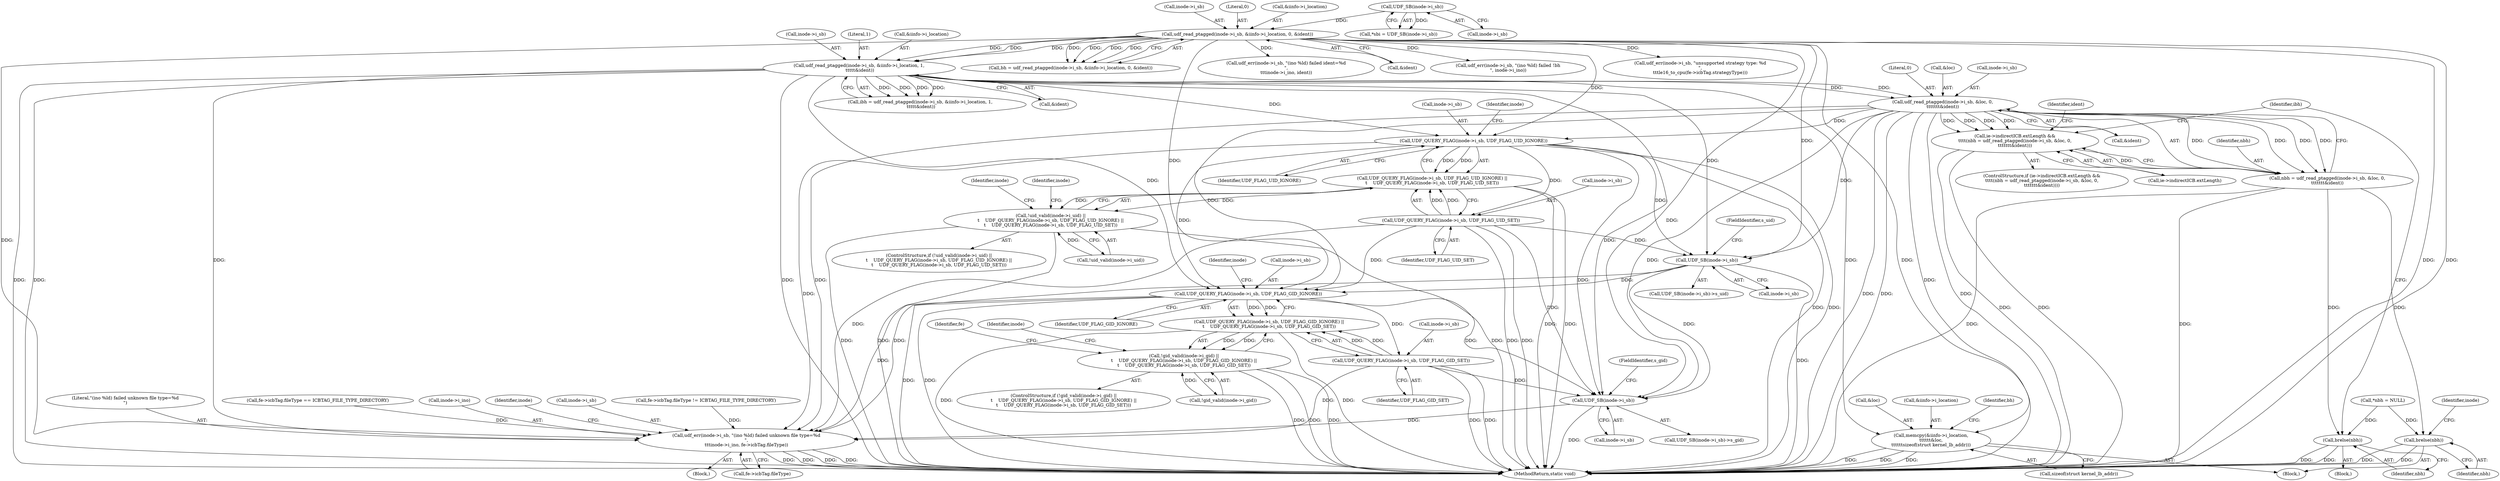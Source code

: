 digraph "0_linux_c03aa9f6e1f938618e6db2e23afef0574efeeb65@API" {
"1000256" [label="(Call,udf_read_ptagged(inode->i_sb, &loc, 0,\n\t\t\t\t\t\t\t&ident))"];
"1000208" [label="(Call,udf_read_ptagged(inode->i_sb, &iinfo->i_location, 1,\n \t\t\t\t\t&ident))"];
"1000128" [label="(Call,udf_read_ptagged(inode->i_sb, &iinfo->i_location, 0, &ident))"];
"1000121" [label="(Call,UDF_SB(inode->i_sb))"];
"1000248" [label="(Call,ie->indirectICB.extLength &&\n\t\t\t\t(nbh = udf_read_ptagged(inode->i_sb, &loc, 0,\n\t\t\t\t\t\t\t&ident)))"];
"1000254" [label="(Call,nbh = udf_read_ptagged(inode->i_sb, &loc, 0,\n\t\t\t\t\t\t\t&ident))"];
"1000288" [label="(Call,brelse(nbh))"];
"1000293" [label="(Call,brelse(nbh))"];
"1000275" [label="(Call,memcpy(&iinfo->i_location,\n\t\t\t\t\t\t&loc,\n\t\t\t\t\t\tsizeof(struct kernel_lb_addr)))"];
"1000585" [label="(Call,UDF_QUERY_FLAG(inode->i_sb, UDF_FLAG_UID_IGNORE))"];
"1000584" [label="(Call,UDF_QUERY_FLAG(inode->i_sb, UDF_FLAG_UID_IGNORE) ||\n\t    UDF_QUERY_FLAG(inode->i_sb, UDF_FLAG_UID_SET))"];
"1000578" [label="(Call,!uid_valid(inode->i_uid) ||\n\t    UDF_QUERY_FLAG(inode->i_sb, UDF_FLAG_UID_IGNORE) ||\n\t    UDF_QUERY_FLAG(inode->i_sb, UDF_FLAG_UID_SET))"];
"1000590" [label="(Call,UDF_QUERY_FLAG(inode->i_sb, UDF_FLAG_UID_SET))"];
"1000600" [label="(Call,UDF_SB(inode->i_sb))"];
"1000619" [label="(Call,UDF_QUERY_FLAG(inode->i_sb, UDF_FLAG_GID_IGNORE))"];
"1000618" [label="(Call,UDF_QUERY_FLAG(inode->i_sb, UDF_FLAG_GID_IGNORE) ||\n\t    UDF_QUERY_FLAG(inode->i_sb, UDF_FLAG_GID_SET))"];
"1000612" [label="(Call,!gid_valid(inode->i_gid) ||\n\t    UDF_QUERY_FLAG(inode->i_sb, UDF_FLAG_GID_IGNORE) ||\n\t    UDF_QUERY_FLAG(inode->i_sb, UDF_FLAG_GID_SET))"];
"1000624" [label="(Call,UDF_QUERY_FLAG(inode->i_sb, UDF_FLAG_GID_SET))"];
"1000634" [label="(Call,UDF_SB(inode->i_sb))"];
"1001098" [label="(Call,udf_err(inode->i_sb, \"(ino %ld) failed unknown file type=%d\n\",\n\t\t\tinode->i_ino, fe->icbTag.fileType))"];
"1000634" [label="(Call,UDF_SB(inode->i_sb))"];
"1000248" [label="(Call,ie->indirectICB.extLength &&\n\t\t\t\t(nbh = udf_read_ptagged(inode->i_sb, &loc, 0,\n\t\t\t\t\t\t\t&ident)))"];
"1000296" [label="(Identifier,ibh)"];
"1000257" [label="(Call,inode->i_sb)"];
"1000262" [label="(Literal,0)"];
"1000644" [label="(Identifier,fe)"];
"1000594" [label="(Identifier,UDF_FLAG_UID_SET)"];
"1000126" [label="(Call,bh = udf_read_ptagged(inode->i_sb, &iinfo->i_location, 0, &ident))"];
"1000663" [label="(Call,fe->icbTag.fileType == ICBTAG_FILE_TYPE_DIRECTORY)"];
"1000280" [label="(Call,&loc)"];
"1000129" [label="(Call,inode->i_sb)"];
"1000282" [label="(Call,sizeof(struct kernel_lb_addr))"];
"1000263" [label="(Call,&ident)"];
"1000599" [label="(Call,UDF_SB(inode->i_sb)->s_uid)"];
"1000604" [label="(FieldIdentifier,s_uid)"];
"1000611" [label="(ControlStructure,if (!gid_valid(inode->i_gid) ||\n\t    UDF_QUERY_FLAG(inode->i_sb, UDF_FLAG_GID_IGNORE) ||\n\t    UDF_QUERY_FLAG(inode->i_sb, UDF_FLAG_GID_SET)))"];
"1000122" [label="(Call,inode->i_sb)"];
"1000269" [label="(Identifier,ident)"];
"1000276" [label="(Call,&iinfo->i_location)"];
"1000620" [label="(Call,inode->i_sb)"];
"1001103" [label="(Call,inode->i_ino)"];
"1000591" [label="(Call,inode->i_sb)"];
"1001106" [label="(Call,fe->icbTag.fileType)"];
"1000136" [label="(Literal,0)"];
"1000631" [label="(Identifier,inode)"];
"1000167" [label="(Call,udf_err(inode->i_sb, \"(ino %ld) failed ident=%d\n\",\n\t\t\tinode->i_ino, ident))"];
"1000206" [label="(Call,ibh = udf_read_ptagged(inode->i_sb, &iinfo->i_location, 1,\n \t\t\t\t\t&ident))"];
"1000255" [label="(Identifier,nbh)"];
"1000291" [label="(Identifier,inode)"];
"1000635" [label="(Call,inode->i_sb)"];
"1000586" [label="(Call,inode->i_sb)"];
"1000612" [label="(Call,!gid_valid(inode->i_gid) ||\n\t    UDF_QUERY_FLAG(inode->i_sb, UDF_FLAG_GID_IGNORE) ||\n\t    UDF_QUERY_FLAG(inode->i_sb, UDF_FLAG_GID_SET))"];
"1000260" [label="(Call,&loc)"];
"1000577" [label="(ControlStructure,if (!uid_valid(inode->i_uid) ||\n\t    UDF_QUERY_FLAG(inode->i_sb, UDF_FLAG_UID_IGNORE) ||\n\t    UDF_QUERY_FLAG(inode->i_sb, UDF_FLAG_UID_SET)))"];
"1001112" [label="(Identifier,inode)"];
"1000119" [label="(Call,*sbi = UDF_SB(inode->i_sb))"];
"1000217" [label="(Call,&ident)"];
"1000249" [label="(Call,ie->indirectICB.extLength)"];
"1001099" [label="(Call,inode->i_sb)"];
"1000289" [label="(Identifier,nbh)"];
"1001098" [label="(Call,udf_err(inode->i_sb, \"(ino %ld) failed unknown file type=%d\n\",\n\t\t\tinode->i_ino, fe->icbTag.fileType))"];
"1000626" [label="(Identifier,inode)"];
"1000628" [label="(Identifier,UDF_FLAG_GID_SET)"];
"1000641" [label="(Call,fe->icbTag.fileType != ICBTAG_FILE_TYPE_DIRECTORY)"];
"1000589" [label="(Identifier,UDF_FLAG_UID_IGNORE)"];
"1000137" [label="(Call,&ident)"];
"1000623" [label="(Identifier,UDF_FLAG_GID_IGNORE)"];
"1001156" [label="(MethodReturn,static void)"];
"1000590" [label="(Call,UDF_QUERY_FLAG(inode->i_sb, UDF_FLAG_UID_SET))"];
"1000285" [label="(Identifier,bh)"];
"1000256" [label="(Call,udf_read_ptagged(inode->i_sb, &loc, 0,\n\t\t\t\t\t\t\t&ident))"];
"1000208" [label="(Call,udf_read_ptagged(inode->i_sb, &iinfo->i_location, 1,\n \t\t\t\t\t&ident))"];
"1000254" [label="(Call,nbh = udf_read_ptagged(inode->i_sb, &loc, 0,\n\t\t\t\t\t\t\t&ident))"];
"1000597" [label="(Identifier,inode)"];
"1000209" [label="(Call,inode->i_sb)"];
"1000121" [label="(Call,UDF_SB(inode->i_sb))"];
"1000606" [label="(Identifier,inode)"];
"1000579" [label="(Call,!uid_valid(inode->i_uid))"];
"1000584" [label="(Call,UDF_QUERY_FLAG(inode->i_sb, UDF_FLAG_UID_IGNORE) ||\n\t    UDF_QUERY_FLAG(inode->i_sb, UDF_FLAG_UID_SET))"];
"1000275" [label="(Call,memcpy(&iinfo->i_location,\n\t\t\t\t\t\t&loc,\n\t\t\t\t\t\tsizeof(struct kernel_lb_addr)))"];
"1000601" [label="(Call,inode->i_sb)"];
"1000592" [label="(Identifier,inode)"];
"1000638" [label="(FieldIdentifier,s_gid)"];
"1000624" [label="(Call,UDF_QUERY_FLAG(inode->i_sb, UDF_FLAG_GID_SET))"];
"1000578" [label="(Call,!uid_valid(inode->i_uid) ||\n\t    UDF_QUERY_FLAG(inode->i_sb, UDF_FLAG_UID_IGNORE) ||\n\t    UDF_QUERY_FLAG(inode->i_sb, UDF_FLAG_UID_SET))"];
"1000216" [label="(Literal,1)"];
"1000585" [label="(Call,UDF_QUERY_FLAG(inode->i_sb, UDF_FLAG_UID_IGNORE))"];
"1000600" [label="(Call,UDF_SB(inode->i_sb))"];
"1000961" [label="(Block,)"];
"1000613" [label="(Call,!gid_valid(inode->i_gid))"];
"1000143" [label="(Call,udf_err(inode->i_sb, \"(ino %ld) failed !bh\n\", inode->i_ino))"];
"1000625" [label="(Call,inode->i_sb)"];
"1000132" [label="(Call,&iinfo->i_location)"];
"1000633" [label="(Call,UDF_SB(inode->i_sb)->s_gid)"];
"1000265" [label="(Block,)"];
"1000274" [label="(Block,)"];
"1000227" [label="(Call,*nbh = NULL)"];
"1000294" [label="(Identifier,nbh)"];
"1000293" [label="(Call,brelse(nbh))"];
"1000288" [label="(Call,brelse(nbh))"];
"1000212" [label="(Call,&iinfo->i_location)"];
"1000308" [label="(Call,udf_err(inode->i_sb, \"unsupported strategy type: %d\n\",\n\t\t\tle16_to_cpu(fe->icbTag.strategyType)))"];
"1001102" [label="(Literal,\"(ino %ld) failed unknown file type=%d\n\")"];
"1000128" [label="(Call,udf_read_ptagged(inode->i_sb, &iinfo->i_location, 0, &ident))"];
"1000619" [label="(Call,UDF_QUERY_FLAG(inode->i_sb, UDF_FLAG_GID_IGNORE))"];
"1000618" [label="(Call,UDF_QUERY_FLAG(inode->i_sb, UDF_FLAG_GID_IGNORE) ||\n\t    UDF_QUERY_FLAG(inode->i_sb, UDF_FLAG_GID_SET))"];
"1000247" [label="(ControlStructure,if (ie->indirectICB.extLength &&\n\t\t\t\t(nbh = udf_read_ptagged(inode->i_sb, &loc, 0,\n\t\t\t\t\t\t\t&ident))))"];
"1000256" -> "1000254"  [label="AST: "];
"1000256" -> "1000263"  [label="CFG: "];
"1000257" -> "1000256"  [label="AST: "];
"1000260" -> "1000256"  [label="AST: "];
"1000262" -> "1000256"  [label="AST: "];
"1000263" -> "1000256"  [label="AST: "];
"1000254" -> "1000256"  [label="CFG: "];
"1000256" -> "1001156"  [label="DDG: "];
"1000256" -> "1001156"  [label="DDG: "];
"1000256" -> "1001156"  [label="DDG: "];
"1000256" -> "1000248"  [label="DDG: "];
"1000256" -> "1000248"  [label="DDG: "];
"1000256" -> "1000248"  [label="DDG: "];
"1000256" -> "1000248"  [label="DDG: "];
"1000256" -> "1000254"  [label="DDG: "];
"1000256" -> "1000254"  [label="DDG: "];
"1000256" -> "1000254"  [label="DDG: "];
"1000256" -> "1000254"  [label="DDG: "];
"1000208" -> "1000256"  [label="DDG: "];
"1000208" -> "1000256"  [label="DDG: "];
"1000256" -> "1000275"  [label="DDG: "];
"1000256" -> "1000585"  [label="DDG: "];
"1000256" -> "1000600"  [label="DDG: "];
"1000256" -> "1000619"  [label="DDG: "];
"1000256" -> "1000634"  [label="DDG: "];
"1000256" -> "1001098"  [label="DDG: "];
"1000208" -> "1000206"  [label="AST: "];
"1000208" -> "1000217"  [label="CFG: "];
"1000209" -> "1000208"  [label="AST: "];
"1000212" -> "1000208"  [label="AST: "];
"1000216" -> "1000208"  [label="AST: "];
"1000217" -> "1000208"  [label="AST: "];
"1000206" -> "1000208"  [label="CFG: "];
"1000208" -> "1001156"  [label="DDG: "];
"1000208" -> "1001156"  [label="DDG: "];
"1000208" -> "1001156"  [label="DDG: "];
"1000208" -> "1000206"  [label="DDG: "];
"1000208" -> "1000206"  [label="DDG: "];
"1000208" -> "1000206"  [label="DDG: "];
"1000208" -> "1000206"  [label="DDG: "];
"1000128" -> "1000208"  [label="DDG: "];
"1000128" -> "1000208"  [label="DDG: "];
"1000128" -> "1000208"  [label="DDG: "];
"1000208" -> "1000275"  [label="DDG: "];
"1000208" -> "1000585"  [label="DDG: "];
"1000208" -> "1000600"  [label="DDG: "];
"1000208" -> "1000619"  [label="DDG: "];
"1000208" -> "1000634"  [label="DDG: "];
"1000208" -> "1001098"  [label="DDG: "];
"1000128" -> "1000126"  [label="AST: "];
"1000128" -> "1000137"  [label="CFG: "];
"1000129" -> "1000128"  [label="AST: "];
"1000132" -> "1000128"  [label="AST: "];
"1000136" -> "1000128"  [label="AST: "];
"1000137" -> "1000128"  [label="AST: "];
"1000126" -> "1000128"  [label="CFG: "];
"1000128" -> "1001156"  [label="DDG: "];
"1000128" -> "1001156"  [label="DDG: "];
"1000128" -> "1001156"  [label="DDG: "];
"1000128" -> "1000126"  [label="DDG: "];
"1000128" -> "1000126"  [label="DDG: "];
"1000128" -> "1000126"  [label="DDG: "];
"1000128" -> "1000126"  [label="DDG: "];
"1000121" -> "1000128"  [label="DDG: "];
"1000128" -> "1000143"  [label="DDG: "];
"1000128" -> "1000167"  [label="DDG: "];
"1000128" -> "1000308"  [label="DDG: "];
"1000128" -> "1000585"  [label="DDG: "];
"1000128" -> "1000600"  [label="DDG: "];
"1000128" -> "1000619"  [label="DDG: "];
"1000128" -> "1000634"  [label="DDG: "];
"1000128" -> "1001098"  [label="DDG: "];
"1000121" -> "1000119"  [label="AST: "];
"1000121" -> "1000122"  [label="CFG: "];
"1000122" -> "1000121"  [label="AST: "];
"1000119" -> "1000121"  [label="CFG: "];
"1000121" -> "1000119"  [label="DDG: "];
"1000248" -> "1000247"  [label="AST: "];
"1000248" -> "1000249"  [label="CFG: "];
"1000248" -> "1000254"  [label="CFG: "];
"1000249" -> "1000248"  [label="AST: "];
"1000254" -> "1000248"  [label="AST: "];
"1000269" -> "1000248"  [label="CFG: "];
"1000296" -> "1000248"  [label="CFG: "];
"1000248" -> "1001156"  [label="DDG: "];
"1000248" -> "1001156"  [label="DDG: "];
"1000254" -> "1000248"  [label="DDG: "];
"1000255" -> "1000254"  [label="AST: "];
"1000254" -> "1001156"  [label="DDG: "];
"1000254" -> "1001156"  [label="DDG: "];
"1000254" -> "1000288"  [label="DDG: "];
"1000254" -> "1000293"  [label="DDG: "];
"1000288" -> "1000274"  [label="AST: "];
"1000288" -> "1000289"  [label="CFG: "];
"1000289" -> "1000288"  [label="AST: "];
"1000291" -> "1000288"  [label="CFG: "];
"1000288" -> "1001156"  [label="DDG: "];
"1000288" -> "1001156"  [label="DDG: "];
"1000227" -> "1000288"  [label="DDG: "];
"1000293" -> "1000265"  [label="AST: "];
"1000293" -> "1000294"  [label="CFG: "];
"1000294" -> "1000293"  [label="AST: "];
"1000296" -> "1000293"  [label="CFG: "];
"1000293" -> "1001156"  [label="DDG: "];
"1000293" -> "1001156"  [label="DDG: "];
"1000227" -> "1000293"  [label="DDG: "];
"1000275" -> "1000274"  [label="AST: "];
"1000275" -> "1000282"  [label="CFG: "];
"1000276" -> "1000275"  [label="AST: "];
"1000280" -> "1000275"  [label="AST: "];
"1000282" -> "1000275"  [label="AST: "];
"1000285" -> "1000275"  [label="CFG: "];
"1000275" -> "1001156"  [label="DDG: "];
"1000275" -> "1001156"  [label="DDG: "];
"1000275" -> "1001156"  [label="DDG: "];
"1000585" -> "1000584"  [label="AST: "];
"1000585" -> "1000589"  [label="CFG: "];
"1000586" -> "1000585"  [label="AST: "];
"1000589" -> "1000585"  [label="AST: "];
"1000592" -> "1000585"  [label="CFG: "];
"1000584" -> "1000585"  [label="CFG: "];
"1000585" -> "1001156"  [label="DDG: "];
"1000585" -> "1001156"  [label="DDG: "];
"1000585" -> "1000584"  [label="DDG: "];
"1000585" -> "1000584"  [label="DDG: "];
"1000585" -> "1000590"  [label="DDG: "];
"1000585" -> "1000600"  [label="DDG: "];
"1000585" -> "1000619"  [label="DDG: "];
"1000585" -> "1000634"  [label="DDG: "];
"1000585" -> "1001098"  [label="DDG: "];
"1000584" -> "1000578"  [label="AST: "];
"1000584" -> "1000590"  [label="CFG: "];
"1000590" -> "1000584"  [label="AST: "];
"1000578" -> "1000584"  [label="CFG: "];
"1000584" -> "1001156"  [label="DDG: "];
"1000584" -> "1001156"  [label="DDG: "];
"1000584" -> "1000578"  [label="DDG: "];
"1000584" -> "1000578"  [label="DDG: "];
"1000590" -> "1000584"  [label="DDG: "];
"1000590" -> "1000584"  [label="DDG: "];
"1000578" -> "1000577"  [label="AST: "];
"1000578" -> "1000579"  [label="CFG: "];
"1000579" -> "1000578"  [label="AST: "];
"1000597" -> "1000578"  [label="CFG: "];
"1000606" -> "1000578"  [label="CFG: "];
"1000578" -> "1001156"  [label="DDG: "];
"1000578" -> "1001156"  [label="DDG: "];
"1000578" -> "1001156"  [label="DDG: "];
"1000579" -> "1000578"  [label="DDG: "];
"1000590" -> "1000594"  [label="CFG: "];
"1000591" -> "1000590"  [label="AST: "];
"1000594" -> "1000590"  [label="AST: "];
"1000590" -> "1001156"  [label="DDG: "];
"1000590" -> "1001156"  [label="DDG: "];
"1000590" -> "1000600"  [label="DDG: "];
"1000590" -> "1000619"  [label="DDG: "];
"1000590" -> "1000634"  [label="DDG: "];
"1000590" -> "1001098"  [label="DDG: "];
"1000600" -> "1000599"  [label="AST: "];
"1000600" -> "1000601"  [label="CFG: "];
"1000601" -> "1000600"  [label="AST: "];
"1000604" -> "1000600"  [label="CFG: "];
"1000600" -> "1001156"  [label="DDG: "];
"1000600" -> "1000619"  [label="DDG: "];
"1000600" -> "1000634"  [label="DDG: "];
"1000600" -> "1001098"  [label="DDG: "];
"1000619" -> "1000618"  [label="AST: "];
"1000619" -> "1000623"  [label="CFG: "];
"1000620" -> "1000619"  [label="AST: "];
"1000623" -> "1000619"  [label="AST: "];
"1000626" -> "1000619"  [label="CFG: "];
"1000618" -> "1000619"  [label="CFG: "];
"1000619" -> "1001156"  [label="DDG: "];
"1000619" -> "1001156"  [label="DDG: "];
"1000619" -> "1000618"  [label="DDG: "];
"1000619" -> "1000618"  [label="DDG: "];
"1000619" -> "1000624"  [label="DDG: "];
"1000619" -> "1000634"  [label="DDG: "];
"1000619" -> "1001098"  [label="DDG: "];
"1000618" -> "1000612"  [label="AST: "];
"1000618" -> "1000624"  [label="CFG: "];
"1000624" -> "1000618"  [label="AST: "];
"1000612" -> "1000618"  [label="CFG: "];
"1000618" -> "1001156"  [label="DDG: "];
"1000618" -> "1001156"  [label="DDG: "];
"1000618" -> "1000612"  [label="DDG: "];
"1000618" -> "1000612"  [label="DDG: "];
"1000624" -> "1000618"  [label="DDG: "];
"1000624" -> "1000618"  [label="DDG: "];
"1000612" -> "1000611"  [label="AST: "];
"1000612" -> "1000613"  [label="CFG: "];
"1000613" -> "1000612"  [label="AST: "];
"1000631" -> "1000612"  [label="CFG: "];
"1000644" -> "1000612"  [label="CFG: "];
"1000612" -> "1001156"  [label="DDG: "];
"1000612" -> "1001156"  [label="DDG: "];
"1000612" -> "1001156"  [label="DDG: "];
"1000613" -> "1000612"  [label="DDG: "];
"1000624" -> "1000628"  [label="CFG: "];
"1000625" -> "1000624"  [label="AST: "];
"1000628" -> "1000624"  [label="AST: "];
"1000624" -> "1001156"  [label="DDG: "];
"1000624" -> "1001156"  [label="DDG: "];
"1000624" -> "1000634"  [label="DDG: "];
"1000624" -> "1001098"  [label="DDG: "];
"1000634" -> "1000633"  [label="AST: "];
"1000634" -> "1000635"  [label="CFG: "];
"1000635" -> "1000634"  [label="AST: "];
"1000638" -> "1000634"  [label="CFG: "];
"1000634" -> "1001156"  [label="DDG: "];
"1000634" -> "1001098"  [label="DDG: "];
"1001098" -> "1000961"  [label="AST: "];
"1001098" -> "1001106"  [label="CFG: "];
"1001099" -> "1001098"  [label="AST: "];
"1001102" -> "1001098"  [label="AST: "];
"1001103" -> "1001098"  [label="AST: "];
"1001106" -> "1001098"  [label="AST: "];
"1001112" -> "1001098"  [label="CFG: "];
"1001098" -> "1001156"  [label="DDG: "];
"1001098" -> "1001156"  [label="DDG: "];
"1001098" -> "1001156"  [label="DDG: "];
"1001098" -> "1001156"  [label="DDG: "];
"1000663" -> "1001098"  [label="DDG: "];
"1000641" -> "1001098"  [label="DDG: "];
}
